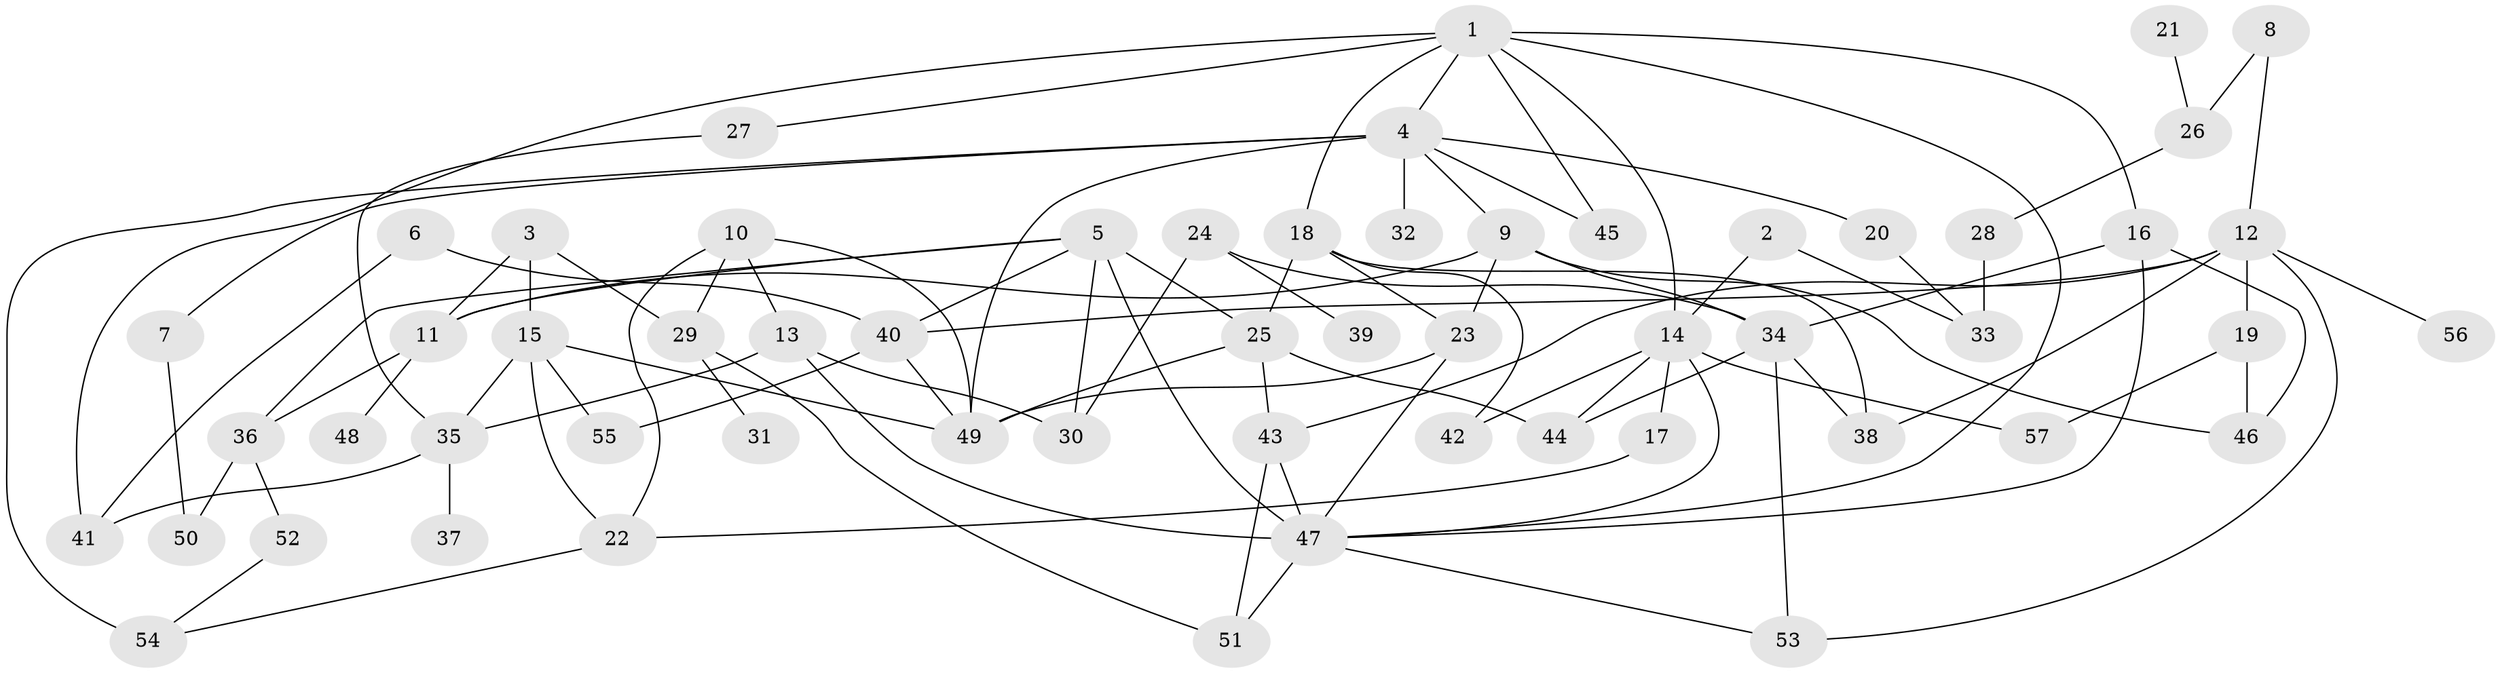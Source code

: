 // original degree distribution, {9: 0.008771929824561403, 6: 0.06140350877192982, 8: 0.008771929824561403, 2: 0.3333333333333333, 4: 0.07017543859649122, 1: 0.19298245614035087, 3: 0.23684210526315788, 5: 0.07894736842105263, 7: 0.008771929824561403}
// Generated by graph-tools (version 1.1) at 2025/01/03/09/25 03:01:09]
// undirected, 57 vertices, 99 edges
graph export_dot {
graph [start="1"]
  node [color=gray90,style=filled];
  1;
  2;
  3;
  4;
  5;
  6;
  7;
  8;
  9;
  10;
  11;
  12;
  13;
  14;
  15;
  16;
  17;
  18;
  19;
  20;
  21;
  22;
  23;
  24;
  25;
  26;
  27;
  28;
  29;
  30;
  31;
  32;
  33;
  34;
  35;
  36;
  37;
  38;
  39;
  40;
  41;
  42;
  43;
  44;
  45;
  46;
  47;
  48;
  49;
  50;
  51;
  52;
  53;
  54;
  55;
  56;
  57;
  1 -- 4 [weight=1.0];
  1 -- 14 [weight=1.0];
  1 -- 16 [weight=1.0];
  1 -- 18 [weight=1.0];
  1 -- 27 [weight=1.0];
  1 -- 41 [weight=1.0];
  1 -- 45 [weight=1.0];
  1 -- 47 [weight=1.0];
  2 -- 14 [weight=1.0];
  2 -- 33 [weight=1.0];
  3 -- 11 [weight=1.0];
  3 -- 15 [weight=1.0];
  3 -- 29 [weight=1.0];
  4 -- 7 [weight=1.0];
  4 -- 9 [weight=1.0];
  4 -- 20 [weight=1.0];
  4 -- 32 [weight=1.0];
  4 -- 45 [weight=1.0];
  4 -- 49 [weight=1.0];
  4 -- 54 [weight=2.0];
  5 -- 11 [weight=1.0];
  5 -- 25 [weight=1.0];
  5 -- 30 [weight=1.0];
  5 -- 36 [weight=1.0];
  5 -- 40 [weight=1.0];
  5 -- 47 [weight=3.0];
  6 -- 40 [weight=1.0];
  6 -- 41 [weight=1.0];
  7 -- 50 [weight=1.0];
  8 -- 12 [weight=1.0];
  8 -- 26 [weight=1.0];
  9 -- 11 [weight=1.0];
  9 -- 23 [weight=1.0];
  9 -- 34 [weight=1.0];
  9 -- 46 [weight=1.0];
  10 -- 13 [weight=1.0];
  10 -- 22 [weight=1.0];
  10 -- 29 [weight=1.0];
  10 -- 49 [weight=1.0];
  11 -- 36 [weight=1.0];
  11 -- 48 [weight=1.0];
  12 -- 19 [weight=1.0];
  12 -- 38 [weight=1.0];
  12 -- 40 [weight=1.0];
  12 -- 43 [weight=1.0];
  12 -- 53 [weight=1.0];
  12 -- 56 [weight=1.0];
  13 -- 30 [weight=1.0];
  13 -- 35 [weight=1.0];
  13 -- 47 [weight=1.0];
  14 -- 17 [weight=1.0];
  14 -- 42 [weight=1.0];
  14 -- 44 [weight=2.0];
  14 -- 47 [weight=1.0];
  14 -- 57 [weight=1.0];
  15 -- 22 [weight=1.0];
  15 -- 35 [weight=1.0];
  15 -- 49 [weight=1.0];
  15 -- 55 [weight=1.0];
  16 -- 34 [weight=1.0];
  16 -- 46 [weight=1.0];
  16 -- 47 [weight=1.0];
  17 -- 22 [weight=1.0];
  18 -- 23 [weight=1.0];
  18 -- 25 [weight=1.0];
  18 -- 38 [weight=1.0];
  18 -- 42 [weight=1.0];
  19 -- 46 [weight=1.0];
  19 -- 57 [weight=1.0];
  20 -- 33 [weight=1.0];
  21 -- 26 [weight=1.0];
  22 -- 54 [weight=1.0];
  23 -- 47 [weight=1.0];
  23 -- 49 [weight=1.0];
  24 -- 30 [weight=1.0];
  24 -- 34 [weight=1.0];
  24 -- 39 [weight=1.0];
  25 -- 43 [weight=1.0];
  25 -- 44 [weight=1.0];
  25 -- 49 [weight=2.0];
  26 -- 28 [weight=1.0];
  27 -- 35 [weight=1.0];
  28 -- 33 [weight=1.0];
  29 -- 31 [weight=1.0];
  29 -- 51 [weight=1.0];
  34 -- 38 [weight=1.0];
  34 -- 44 [weight=1.0];
  34 -- 53 [weight=1.0];
  35 -- 37 [weight=1.0];
  35 -- 41 [weight=1.0];
  36 -- 50 [weight=1.0];
  36 -- 52 [weight=1.0];
  40 -- 49 [weight=1.0];
  40 -- 55 [weight=1.0];
  43 -- 47 [weight=1.0];
  43 -- 51 [weight=1.0];
  47 -- 51 [weight=1.0];
  47 -- 53 [weight=1.0];
  52 -- 54 [weight=1.0];
}
